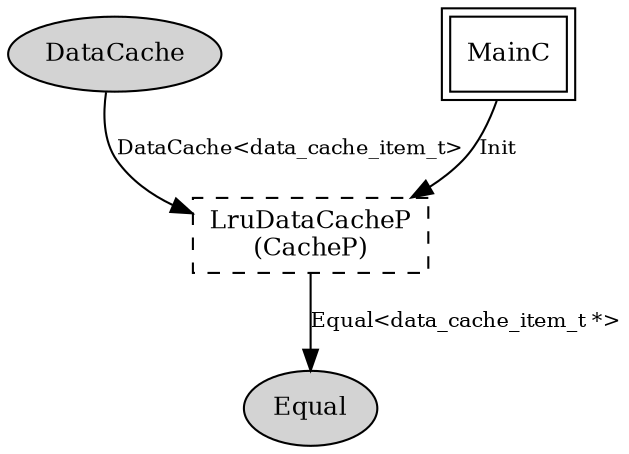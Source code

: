 digraph "LruDataCacheC" {
  n0x7e3258b8 [shape=ellipse, style=filled, label="DataCache", fontsize=12];
  "LruDataCacheC.CacheP" [fontsize=12, shape=box, style=dashed, label="LruDataCacheP\n(CacheP)", URL="LruDataCacheP.html"];
  "LruDataCacheC.CacheP" [fontsize=12, shape=box, style=dashed, label="LruDataCacheP\n(CacheP)", URL="LruDataCacheP.html"];
  n0x7e324e20 [shape=ellipse, style=filled, label="Equal", fontsize=12];
  "MainC" [fontsize=12, shape=box,peripheries=2, URL="tos.lib.tossim.MainC.html"];
  "LruDataCacheC.CacheP" [fontsize=12, shape=box, style=dashed, label="LruDataCacheP\n(CacheP)", URL="LruDataCacheP.html"];
  "n0x7e3258b8" -> "LruDataCacheC.CacheP" [label="DataCache<data_cache_item_t>", URL="../ihtml/DataCache.html", fontsize=10];
  "LruDataCacheC.CacheP" -> "n0x7e324e20" [label="Equal<data_cache_item_t *>", URL="../ihtml/Equal.html", fontsize=10];
  "MainC" -> "LruDataCacheC.CacheP" [label="Init", URL="../ihtml/tos.interfaces.Init.html", fontsize=10];
}
